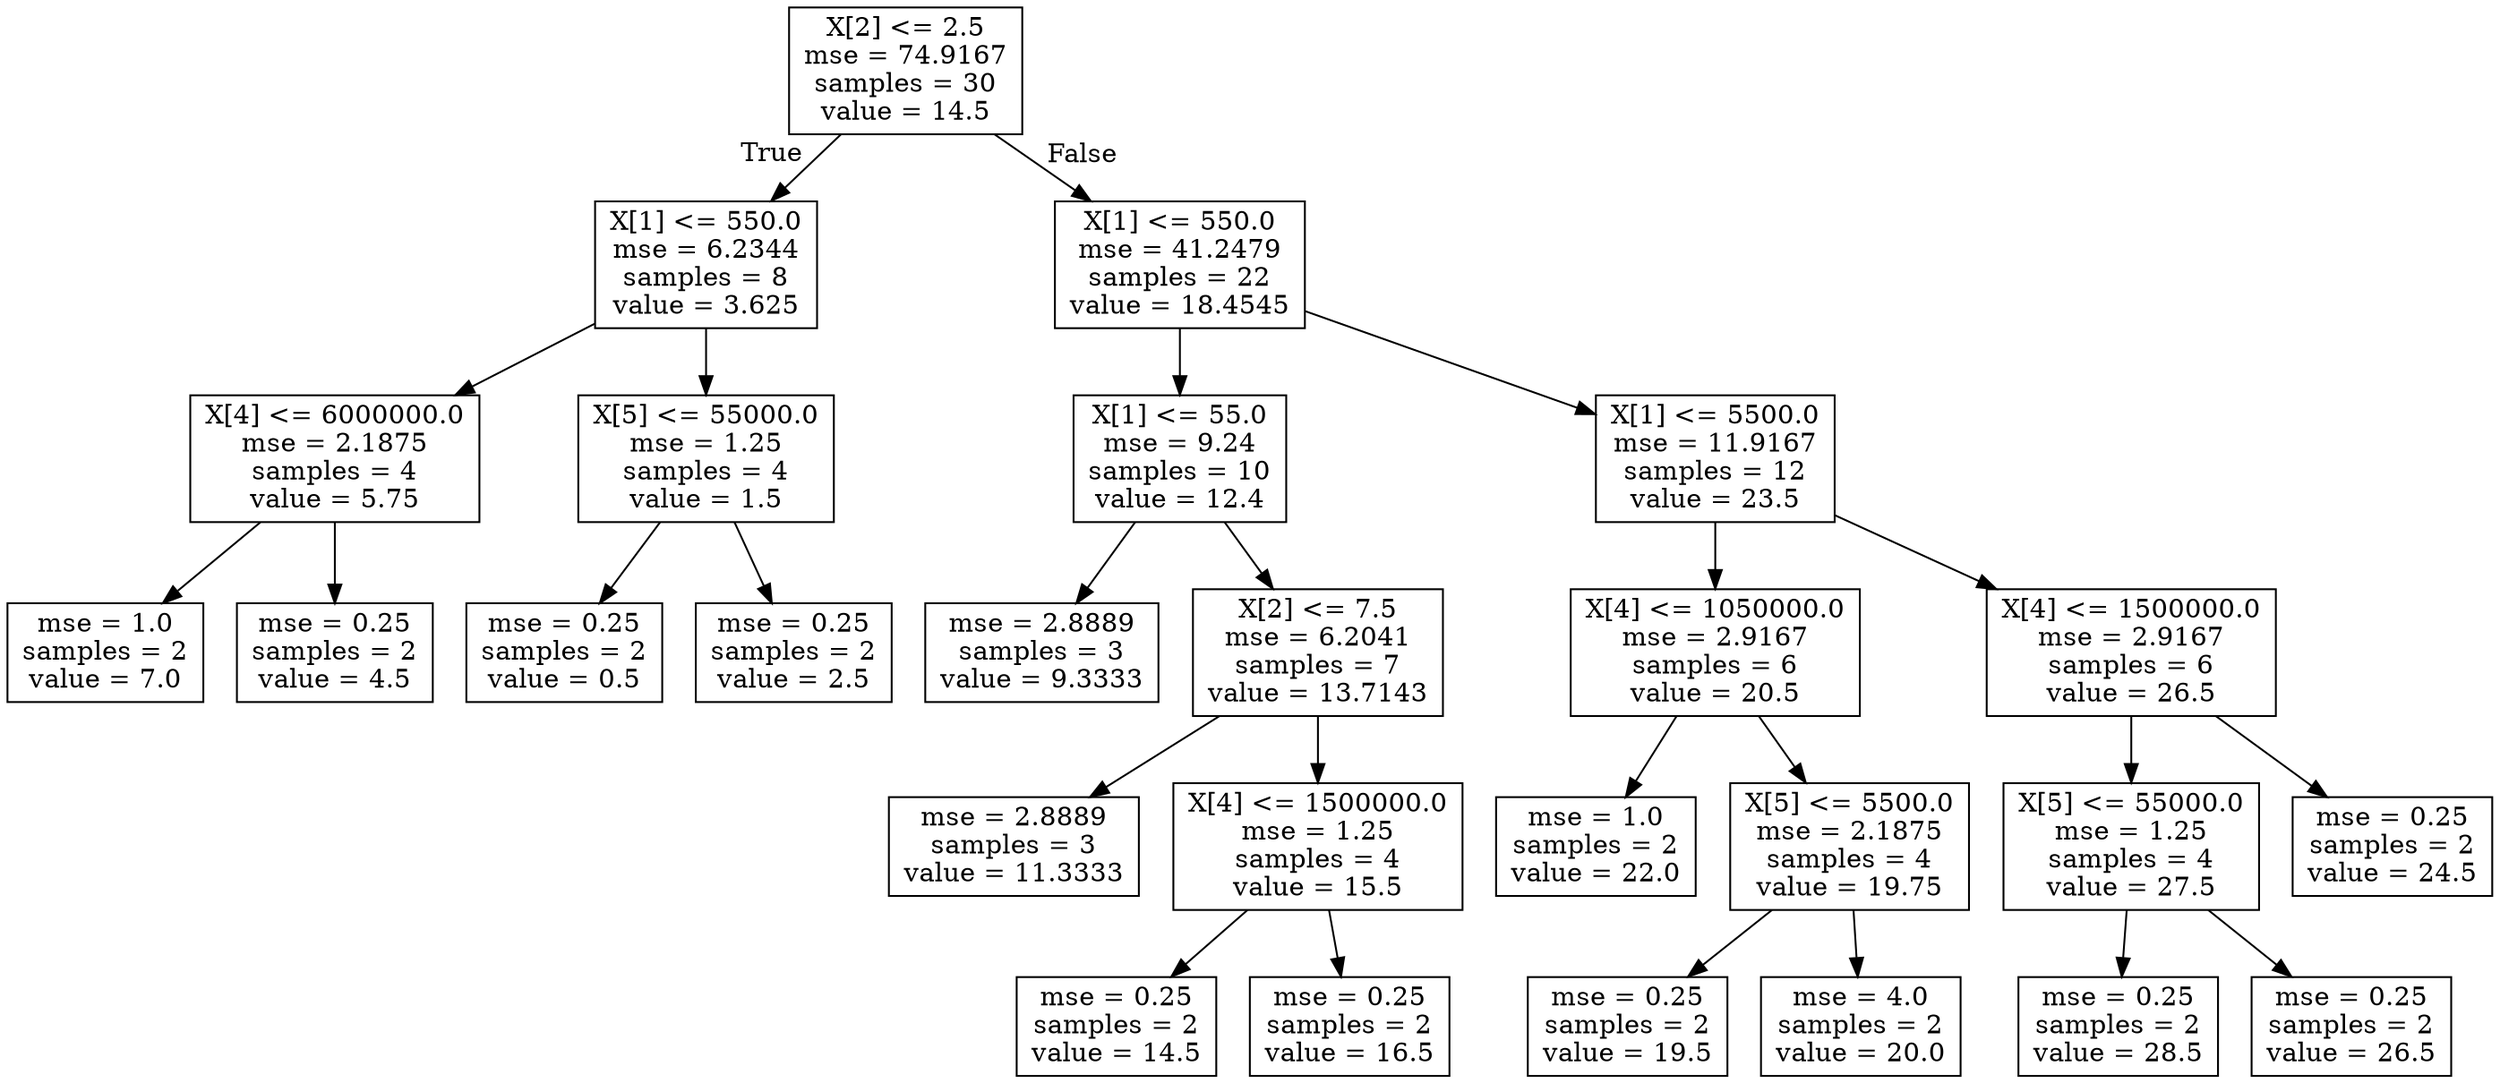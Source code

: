 digraph Tree {
node [shape=box] ;
0 [label="X[2] <= 2.5\nmse = 74.9167\nsamples = 30\nvalue = 14.5"] ;
1 [label="X[1] <= 550.0\nmse = 6.2344\nsamples = 8\nvalue = 3.625"] ;
0 -> 1 [labeldistance=2.5, labelangle=45, headlabel="True"] ;
2 [label="X[4] <= 6000000.0\nmse = 2.1875\nsamples = 4\nvalue = 5.75"] ;
1 -> 2 ;
3 [label="mse = 1.0\nsamples = 2\nvalue = 7.0"] ;
2 -> 3 ;
4 [label="mse = 0.25\nsamples = 2\nvalue = 4.5"] ;
2 -> 4 ;
5 [label="X[5] <= 55000.0\nmse = 1.25\nsamples = 4\nvalue = 1.5"] ;
1 -> 5 ;
6 [label="mse = 0.25\nsamples = 2\nvalue = 0.5"] ;
5 -> 6 ;
7 [label="mse = 0.25\nsamples = 2\nvalue = 2.5"] ;
5 -> 7 ;
8 [label="X[1] <= 550.0\nmse = 41.2479\nsamples = 22\nvalue = 18.4545"] ;
0 -> 8 [labeldistance=2.5, labelangle=-45, headlabel="False"] ;
9 [label="X[1] <= 55.0\nmse = 9.24\nsamples = 10\nvalue = 12.4"] ;
8 -> 9 ;
10 [label="mse = 2.8889\nsamples = 3\nvalue = 9.3333"] ;
9 -> 10 ;
11 [label="X[2] <= 7.5\nmse = 6.2041\nsamples = 7\nvalue = 13.7143"] ;
9 -> 11 ;
12 [label="mse = 2.8889\nsamples = 3\nvalue = 11.3333"] ;
11 -> 12 ;
13 [label="X[4] <= 1500000.0\nmse = 1.25\nsamples = 4\nvalue = 15.5"] ;
11 -> 13 ;
14 [label="mse = 0.25\nsamples = 2\nvalue = 14.5"] ;
13 -> 14 ;
15 [label="mse = 0.25\nsamples = 2\nvalue = 16.5"] ;
13 -> 15 ;
16 [label="X[1] <= 5500.0\nmse = 11.9167\nsamples = 12\nvalue = 23.5"] ;
8 -> 16 ;
17 [label="X[4] <= 1050000.0\nmse = 2.9167\nsamples = 6\nvalue = 20.5"] ;
16 -> 17 ;
18 [label="mse = 1.0\nsamples = 2\nvalue = 22.0"] ;
17 -> 18 ;
19 [label="X[5] <= 5500.0\nmse = 2.1875\nsamples = 4\nvalue = 19.75"] ;
17 -> 19 ;
20 [label="mse = 0.25\nsamples = 2\nvalue = 19.5"] ;
19 -> 20 ;
21 [label="mse = 4.0\nsamples = 2\nvalue = 20.0"] ;
19 -> 21 ;
22 [label="X[4] <= 1500000.0\nmse = 2.9167\nsamples = 6\nvalue = 26.5"] ;
16 -> 22 ;
23 [label="X[5] <= 55000.0\nmse = 1.25\nsamples = 4\nvalue = 27.5"] ;
22 -> 23 ;
24 [label="mse = 0.25\nsamples = 2\nvalue = 28.5"] ;
23 -> 24 ;
25 [label="mse = 0.25\nsamples = 2\nvalue = 26.5"] ;
23 -> 25 ;
26 [label="mse = 0.25\nsamples = 2\nvalue = 24.5"] ;
22 -> 26 ;
}